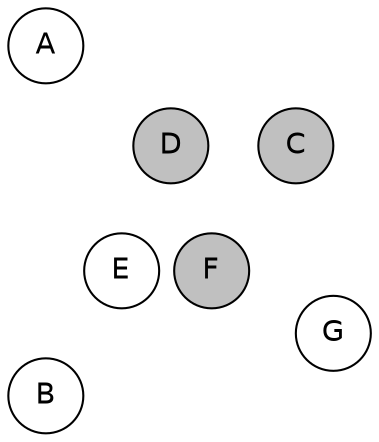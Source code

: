 
graph {

layout = circo;
mindist = .1

node [shape = circle, fontname = Helvetica, margin = 0, style = filled]
edge [style=invis]

subgraph 1 {
	E -- F -- F# -- G -- G# -- A -- A# -- B -- C -- C# -- D -- D# -- E
}

C [fillcolor = gray];
C# [fillcolor = gray];
D [fillcolor = gray];
D# [fillcolor = gray];
E [fillcolor = white];
F [fillcolor = gray];
F# [fillcolor = cadetblue1];
G [fillcolor = white];
G# [fillcolor = gray];
A [fillcolor = white];
A# [fillcolor = gray];
B [fillcolor = white];
}
